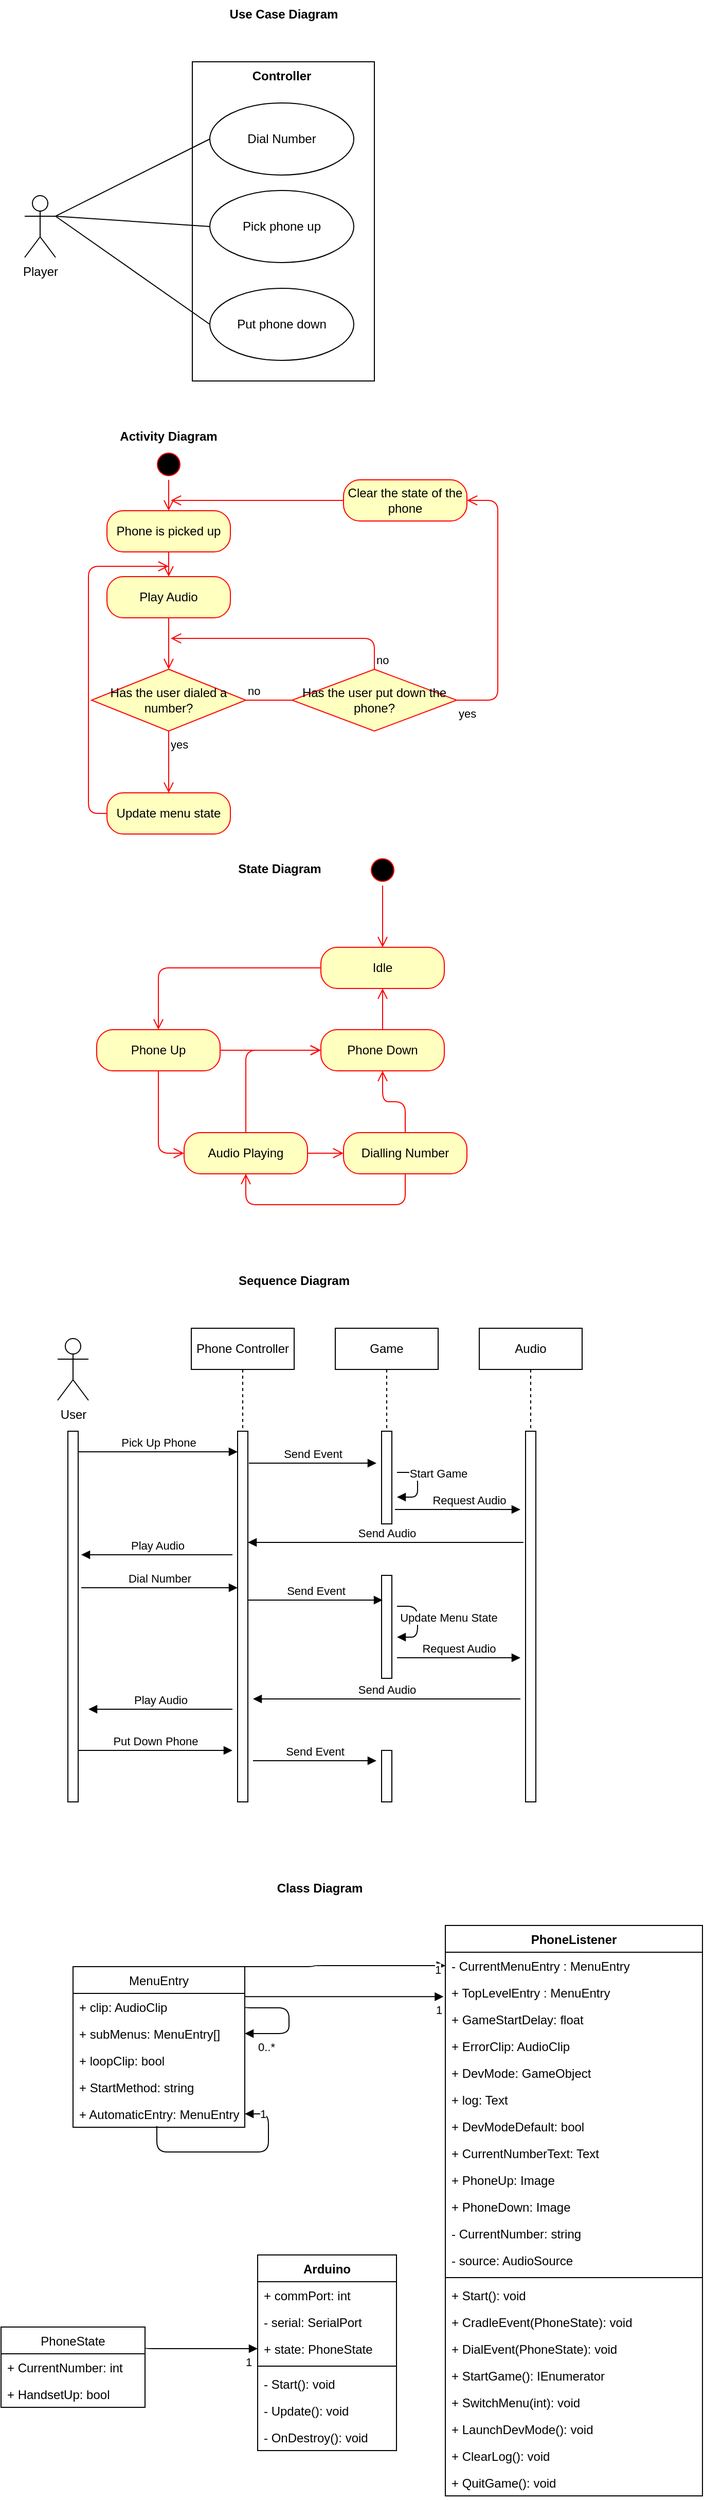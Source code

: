 <mxfile version="12.8.6" type="device"><diagram id="ZvUtFLuL2c7zJkw4LKu5" name="Page-1"><mxGraphModel dx="1185" dy="662" grid="0" gridSize="10" guides="1" tooltips="1" connect="1" arrows="1" fold="1" page="1" pageScale="1" pageWidth="827" pageHeight="3000" math="0" shadow="0"><root><mxCell id="0"/><mxCell id="1" parent="0"/><mxCell id="Tpix4F2u5NIG6ZfoI2Oo-8" value="" style="html=1;" parent="1" vertex="1"><mxGeometry x="251" y="70" width="177" height="310" as="geometry"/></mxCell><mxCell id="Tpix4F2u5NIG6ZfoI2Oo-9" value="Controller" style="text;align=center;fontStyle=1;verticalAlign=middle;spacingLeft=3;spacingRight=3;strokeColor=none;rotatable=0;points=[[0,0.5],[1,0.5]];portConstraint=eastwest;" parent="1" vertex="1"><mxGeometry x="298" y="70" width="80" height="26" as="geometry"/></mxCell><mxCell id="Tpix4F2u5NIG6ZfoI2Oo-10" value="Player" style="shape=umlActor;verticalLabelPosition=bottom;labelBackgroundColor=#ffffff;verticalAlign=top;html=1;" parent="1" vertex="1"><mxGeometry x="88" y="200" width="30" height="60" as="geometry"/></mxCell><mxCell id="Tpix4F2u5NIG6ZfoI2Oo-12" value="Dial Number" style="ellipse;whiteSpace=wrap;html=1;" parent="1" vertex="1"><mxGeometry x="268" y="110" width="140" height="70" as="geometry"/></mxCell><mxCell id="Tpix4F2u5NIG6ZfoI2Oo-13" value="Pick phone up" style="ellipse;whiteSpace=wrap;html=1;" parent="1" vertex="1"><mxGeometry x="268" y="195" width="140" height="70" as="geometry"/></mxCell><mxCell id="Tpix4F2u5NIG6ZfoI2Oo-14" value="Put phone down" style="ellipse;whiteSpace=wrap;html=1;" parent="1" vertex="1"><mxGeometry x="268" y="290" width="140" height="70" as="geometry"/></mxCell><mxCell id="Tpix4F2u5NIG6ZfoI2Oo-15" value="" style="endArrow=none;html=1;entryX=0;entryY=0.5;entryDx=0;entryDy=0;exitX=1;exitY=0.333;exitDx=0;exitDy=0;exitPerimeter=0;" parent="1" source="Tpix4F2u5NIG6ZfoI2Oo-10" target="Tpix4F2u5NIG6ZfoI2Oo-12" edge="1"><mxGeometry width="50" height="50" relative="1" as="geometry"><mxPoint x="158" y="190" as="sourcePoint"/><mxPoint x="208" y="140" as="targetPoint"/></mxGeometry></mxCell><mxCell id="Tpix4F2u5NIG6ZfoI2Oo-16" value="" style="endArrow=none;html=1;exitX=1;exitY=0.333;exitDx=0;exitDy=0;exitPerimeter=0;entryX=0;entryY=0.5;entryDx=0;entryDy=0;" parent="1" source="Tpix4F2u5NIG6ZfoI2Oo-10" target="Tpix4F2u5NIG6ZfoI2Oo-13" edge="1"><mxGeometry width="50" height="50" relative="1" as="geometry"><mxPoint x="168" y="300" as="sourcePoint"/><mxPoint x="218" y="250" as="targetPoint"/></mxGeometry></mxCell><mxCell id="Tpix4F2u5NIG6ZfoI2Oo-17" value="" style="endArrow=none;html=1;exitX=1;exitY=0.333;exitDx=0;exitDy=0;exitPerimeter=0;entryX=0;entryY=0.5;entryDx=0;entryDy=0;" parent="1" source="Tpix4F2u5NIG6ZfoI2Oo-10" target="Tpix4F2u5NIG6ZfoI2Oo-14" edge="1"><mxGeometry width="50" height="50" relative="1" as="geometry"><mxPoint x="158" y="330" as="sourcePoint"/><mxPoint x="208" y="280" as="targetPoint"/></mxGeometry></mxCell><mxCell id="Tpix4F2u5NIG6ZfoI2Oo-18" value="Use Case Diagram" style="text;align=center;fontStyle=1;verticalAlign=middle;spacingLeft=3;spacingRight=3;strokeColor=none;rotatable=0;points=[[0,0.5],[1,0.5]];portConstraint=eastwest;" parent="1" vertex="1"><mxGeometry x="300" y="10" width="80" height="26" as="geometry"/></mxCell><mxCell id="Tpix4F2u5NIG6ZfoI2Oo-19" value="Activity Diagram" style="text;align=center;fontStyle=1;verticalAlign=middle;spacingLeft=3;spacingRight=3;strokeColor=none;rotatable=0;points=[[0,0.5],[1,0.5]];portConstraint=eastwest;" parent="1" vertex="1"><mxGeometry x="188" y="420" width="80" height="26" as="geometry"/></mxCell><mxCell id="Tpix4F2u5NIG6ZfoI2Oo-21" value="" style="ellipse;html=1;shape=startState;fillColor=#000000;strokeColor=#ff0000;" parent="1" vertex="1"><mxGeometry x="213" y="446" width="30" height="30" as="geometry"/></mxCell><mxCell id="Tpix4F2u5NIG6ZfoI2Oo-22" value="" style="edgeStyle=orthogonalEdgeStyle;html=1;verticalAlign=bottom;endArrow=open;endSize=8;strokeColor=#ff0000;entryX=0.5;entryY=0;entryDx=0;entryDy=0;" parent="1" source="Tpix4F2u5NIG6ZfoI2Oo-21" target="Tpix4F2u5NIG6ZfoI2Oo-23" edge="1"><mxGeometry relative="1" as="geometry"><mxPoint x="230" y="506" as="targetPoint"/></mxGeometry></mxCell><mxCell id="Tpix4F2u5NIG6ZfoI2Oo-23" value="Phone is picked up" style="rounded=1;whiteSpace=wrap;html=1;arcSize=40;fontColor=#000000;fillColor=#ffffc0;strokeColor=#ff0000;" parent="1" vertex="1"><mxGeometry x="168" y="506" width="120" height="40" as="geometry"/></mxCell><mxCell id="Tpix4F2u5NIG6ZfoI2Oo-24" value="" style="edgeStyle=orthogonalEdgeStyle;html=1;verticalAlign=bottom;endArrow=open;endSize=8;strokeColor=#ff0000;" parent="1" source="Tpix4F2u5NIG6ZfoI2Oo-23" target="X9ZvgCIz4T1inubPbxj1-8" edge="1"><mxGeometry relative="1" as="geometry"><mxPoint x="228" y="566" as="targetPoint"/></mxGeometry></mxCell><mxCell id="HMX2-cNSCo0Pq9ArCKT5-1" value="State Diagram" style="text;align=center;fontStyle=1;verticalAlign=middle;spacingLeft=3;spacingRight=3;strokeColor=none;rotatable=0;points=[[0,0.5],[1,0.5]];portConstraint=eastwest;" parent="1" vertex="1"><mxGeometry x="296" y="840" width="80" height="26" as="geometry"/></mxCell><mxCell id="HMX2-cNSCo0Pq9ArCKT5-2" value="" style="ellipse;html=1;shape=startState;fillColor=#000000;strokeColor=#ff0000;" parent="1" vertex="1"><mxGeometry x="421" y="840" width="30" height="30" as="geometry"/></mxCell><mxCell id="HMX2-cNSCo0Pq9ArCKT5-3" value="" style="edgeStyle=orthogonalEdgeStyle;html=1;verticalAlign=bottom;endArrow=open;endSize=8;strokeColor=#ff0000;" parent="1" source="HMX2-cNSCo0Pq9ArCKT5-2" edge="1"><mxGeometry relative="1" as="geometry"><mxPoint x="436" y="930" as="targetPoint"/></mxGeometry></mxCell><mxCell id="HMX2-cNSCo0Pq9ArCKT5-4" value="Idle" style="rounded=1;whiteSpace=wrap;html=1;arcSize=40;fontColor=#000000;fillColor=#ffffc0;strokeColor=#ff0000;" parent="1" vertex="1"><mxGeometry x="376" y="930" width="120" height="40" as="geometry"/></mxCell><mxCell id="HMX2-cNSCo0Pq9ArCKT5-5" value="" style="edgeStyle=orthogonalEdgeStyle;html=1;verticalAlign=bottom;endArrow=open;endSize=8;strokeColor=#ff0000;entryX=0.5;entryY=0;entryDx=0;entryDy=0;" parent="1" source="HMX2-cNSCo0Pq9ArCKT5-4" target="HMX2-cNSCo0Pq9ArCKT5-6" edge="1"><mxGeometry relative="1" as="geometry"><mxPoint x="436" y="1030" as="targetPoint"/></mxGeometry></mxCell><mxCell id="HMX2-cNSCo0Pq9ArCKT5-6" value="Phone Up" style="rounded=1;whiteSpace=wrap;html=1;arcSize=40;fontColor=#000000;fillColor=#ffffc0;strokeColor=#ff0000;" parent="1" vertex="1"><mxGeometry x="158" y="1010" width="120" height="40" as="geometry"/></mxCell><mxCell id="HMX2-cNSCo0Pq9ArCKT5-8" value="Phone Down" style="rounded=1;whiteSpace=wrap;html=1;arcSize=40;fontColor=#000000;fillColor=#ffffc0;strokeColor=#ff0000;" parent="1" vertex="1"><mxGeometry x="376" y="1010" width="120" height="40" as="geometry"/></mxCell><mxCell id="HMX2-cNSCo0Pq9ArCKT5-10" value="Audio Playing" style="rounded=1;whiteSpace=wrap;html=1;arcSize=40;fontColor=#000000;fillColor=#ffffc0;strokeColor=#ff0000;" parent="1" vertex="1"><mxGeometry x="243" y="1110" width="120" height="40" as="geometry"/></mxCell><mxCell id="HMX2-cNSCo0Pq9ArCKT5-11" value="" style="edgeStyle=orthogonalEdgeStyle;html=1;verticalAlign=bottom;endArrow=open;endSize=8;strokeColor=#ff0000;entryX=0;entryY=0.5;entryDx=0;entryDy=0;" parent="1" source="HMX2-cNSCo0Pq9ArCKT5-10" target="HMX2-cNSCo0Pq9ArCKT5-15" edge="1"><mxGeometry relative="1" as="geometry"><mxPoint x="623" y="1140" as="targetPoint"/><Array as="points"><mxPoint x="363" y="1130"/><mxPoint x="363" y="1130"/></Array></mxGeometry></mxCell><mxCell id="HMX2-cNSCo0Pq9ArCKT5-14" value="" style="edgeStyle=orthogonalEdgeStyle;html=1;verticalAlign=bottom;endArrow=open;endSize=8;strokeColor=#ff0000;exitX=0.5;exitY=1;exitDx=0;exitDy=0;entryX=0;entryY=0.5;entryDx=0;entryDy=0;" parent="1" source="HMX2-cNSCo0Pq9ArCKT5-6" target="HMX2-cNSCo0Pq9ArCKT5-10" edge="1"><mxGeometry relative="1" as="geometry"><mxPoint x="153" y="1080" as="targetPoint"/><Array as="points"><mxPoint x="218" y="1130"/></Array></mxGeometry></mxCell><mxCell id="HMX2-cNSCo0Pq9ArCKT5-15" value="Dialling Number" style="rounded=1;whiteSpace=wrap;html=1;arcSize=40;fontColor=#000000;fillColor=#ffffc0;strokeColor=#ff0000;" parent="1" vertex="1"><mxGeometry x="398" y="1110" width="120" height="40" as="geometry"/></mxCell><mxCell id="HMX2-cNSCo0Pq9ArCKT5-21" value="" style="edgeStyle=orthogonalEdgeStyle;html=1;verticalAlign=bottom;endArrow=open;endSize=8;strokeColor=#ff0000;exitX=1;exitY=0.5;exitDx=0;exitDy=0;entryX=0;entryY=0.5;entryDx=0;entryDy=0;" parent="1" source="HMX2-cNSCo0Pq9ArCKT5-6" target="HMX2-cNSCo0Pq9ArCKT5-8" edge="1"><mxGeometry relative="1" as="geometry"><mxPoint x="373" y="1030" as="targetPoint"/><Array as="points"/></mxGeometry></mxCell><mxCell id="hFH96E41PSbOUbwcfMJK-1" value="Sequence Diagram" style="text;align=center;fontStyle=1;verticalAlign=middle;spacingLeft=3;spacingRight=3;strokeColor=none;rotatable=0;points=[[0,0.5],[1,0.5]];portConstraint=eastwest;" parent="1" vertex="1"><mxGeometry x="310" y="1240" width="80" height="26" as="geometry"/></mxCell><mxCell id="hFH96E41PSbOUbwcfMJK-2" value="User" style="shape=umlActor;verticalLabelPosition=bottom;labelBackgroundColor=#ffffff;verticalAlign=top;html=1;" parent="1" vertex="1"><mxGeometry x="120" y="1310" width="30" height="60" as="geometry"/></mxCell><mxCell id="hFH96E41PSbOUbwcfMJK-3" value="" style="html=1;points=[];perimeter=orthogonalPerimeter;" parent="1" vertex="1"><mxGeometry x="130" y="1400" width="10" height="360" as="geometry"/></mxCell><mxCell id="hFH96E41PSbOUbwcfMJK-4" value="Phone Controller" style="shape=umlLifeline;perimeter=lifelinePerimeter;whiteSpace=wrap;html=1;container=1;collapsible=0;recursiveResize=0;outlineConnect=0;" parent="1" vertex="1"><mxGeometry x="250" y="1300" width="100" height="100" as="geometry"/></mxCell><mxCell id="hFH96E41PSbOUbwcfMJK-5" value="Game" style="shape=umlLifeline;perimeter=lifelinePerimeter;whiteSpace=wrap;html=1;container=1;collapsible=0;recursiveResize=0;outlineConnect=0;" parent="1" vertex="1"><mxGeometry x="390" y="1300" width="100" height="100" as="geometry"/></mxCell><mxCell id="hFH96E41PSbOUbwcfMJK-6" value="Audio" style="shape=umlLifeline;perimeter=lifelinePerimeter;whiteSpace=wrap;html=1;container=1;collapsible=0;recursiveResize=0;outlineConnect=0;" parent="1" vertex="1"><mxGeometry x="530" y="1300" width="100" height="100" as="geometry"/></mxCell><mxCell id="hFH96E41PSbOUbwcfMJK-7" value="" style="html=1;points=[];perimeter=orthogonalPerimeter;" parent="1" vertex="1"><mxGeometry x="295" y="1400" width="10" height="360" as="geometry"/></mxCell><mxCell id="hFH96E41PSbOUbwcfMJK-8" value="Pick Up Phone" style="html=1;verticalAlign=bottom;endArrow=block;" parent="1" source="hFH96E41PSbOUbwcfMJK-3" target="hFH96E41PSbOUbwcfMJK-7" edge="1"><mxGeometry width="80" relative="1" as="geometry"><mxPoint x="140" y="1420" as="sourcePoint"/><mxPoint x="290" y="1420" as="targetPoint"/><Array as="points"><mxPoint x="220" y="1420"/></Array></mxGeometry></mxCell><mxCell id="hFH96E41PSbOUbwcfMJK-9" value="Dial Number" style="html=1;verticalAlign=bottom;endArrow=block;" parent="1" target="hFH96E41PSbOUbwcfMJK-7" edge="1"><mxGeometry width="80" relative="1" as="geometry"><mxPoint x="143" y="1552" as="sourcePoint"/><mxPoint x="295" y="1590" as="targetPoint"/><Array as="points"><mxPoint x="220" y="1552"/></Array></mxGeometry></mxCell><mxCell id="hFH96E41PSbOUbwcfMJK-10" value="" style="html=1;points=[];perimeter=orthogonalPerimeter;" parent="1" vertex="1"><mxGeometry x="435" y="1400" width="10" height="90" as="geometry"/></mxCell><mxCell id="hFH96E41PSbOUbwcfMJK-11" value="" style="html=1;points=[];perimeter=orthogonalPerimeter;" parent="1" vertex="1"><mxGeometry x="575" y="1400" width="10" height="360" as="geometry"/></mxCell><mxCell id="hFH96E41PSbOUbwcfMJK-12" value="Send Event" style="html=1;verticalAlign=bottom;endArrow=block;" parent="1" edge="1"><mxGeometry width="80" relative="1" as="geometry"><mxPoint x="306" y="1431" as="sourcePoint"/><mxPoint x="430" y="1431" as="targetPoint"/><Array as="points"/></mxGeometry></mxCell><mxCell id="hFH96E41PSbOUbwcfMJK-15" value="Send Audio" style="html=1;verticalAlign=bottom;endArrow=block;" parent="1" edge="1"><mxGeometry x="-0.007" width="80" relative="1" as="geometry"><mxPoint x="573" y="1508" as="sourcePoint"/><mxPoint x="305" y="1508" as="targetPoint"/><Array as="points"><mxPoint x="510" y="1508"/></Array><mxPoint as="offset"/></mxGeometry></mxCell><mxCell id="hFH96E41PSbOUbwcfMJK-18" value="" style="html=1;points=[];perimeter=orthogonalPerimeter;" parent="1" vertex="1"><mxGeometry x="435" y="1540" width="10" height="100" as="geometry"/></mxCell><mxCell id="hFH96E41PSbOUbwcfMJK-20" value="Play Audio" style="html=1;verticalAlign=bottom;endArrow=block;" parent="1" edge="1"><mxGeometry width="80" relative="1" as="geometry"><mxPoint x="290" y="1520" as="sourcePoint"/><mxPoint x="143" y="1520" as="targetPoint"/></mxGeometry></mxCell><mxCell id="hFH96E41PSbOUbwcfMJK-21" value="Send Event" style="html=1;verticalAlign=bottom;endArrow=block;" parent="1" edge="1"><mxGeometry width="80" relative="1" as="geometry"><mxPoint x="305" y="1564" as="sourcePoint"/><mxPoint x="436" y="1564" as="targetPoint"/><Array as="points"/></mxGeometry></mxCell><mxCell id="hFH96E41PSbOUbwcfMJK-22" value="Start Game" style="html=1;verticalAlign=bottom;endArrow=block;" parent="1" edge="1"><mxGeometry x="-0.375" y="-22" width="80" relative="1" as="geometry"><mxPoint x="450" y="1440" as="sourcePoint"/><mxPoint x="450" y="1464" as="targetPoint"/><Array as="points"><mxPoint x="470" y="1440"/><mxPoint x="470" y="1464"/></Array><mxPoint x="42" y="10" as="offset"/></mxGeometry></mxCell><mxCell id="hFH96E41PSbOUbwcfMJK-23" value="Request Audio" style="html=1;verticalAlign=bottom;endArrow=block;" parent="1" edge="1"><mxGeometry x="0.18" width="80" relative="1" as="geometry"><mxPoint x="448" y="1476" as="sourcePoint"/><mxPoint x="570" y="1476" as="targetPoint"/><mxPoint as="offset"/></mxGeometry></mxCell><mxCell id="hFH96E41PSbOUbwcfMJK-24" value="Update Menu State" style="html=1;verticalAlign=bottom;endArrow=block;" parent="1" edge="1"><mxGeometry x="0.429" y="-32" width="80" relative="1" as="geometry"><mxPoint x="450" y="1570" as="sourcePoint"/><mxPoint x="450" y="1600" as="targetPoint"/><Array as="points"><mxPoint x="470" y="1570"/><mxPoint x="470" y="1600"/></Array><mxPoint x="30" y="22" as="offset"/></mxGeometry></mxCell><mxCell id="hFH96E41PSbOUbwcfMJK-25" value="Request Audio" style="html=1;verticalAlign=bottom;endArrow=block;" parent="1" edge="1"><mxGeometry width="80" relative="1" as="geometry"><mxPoint x="450" y="1620" as="sourcePoint"/><mxPoint x="570" y="1620" as="targetPoint"/></mxGeometry></mxCell><mxCell id="hFH96E41PSbOUbwcfMJK-26" value="Send Audio" style="html=1;verticalAlign=bottom;endArrow=block;" parent="1" edge="1"><mxGeometry width="80" relative="1" as="geometry"><mxPoint x="570" y="1660" as="sourcePoint"/><mxPoint x="310" y="1660" as="targetPoint"/></mxGeometry></mxCell><mxCell id="hFH96E41PSbOUbwcfMJK-27" value="Play Audio" style="html=1;verticalAlign=bottom;endArrow=block;" parent="1" edge="1"><mxGeometry width="80" relative="1" as="geometry"><mxPoint x="290" y="1670" as="sourcePoint"/><mxPoint x="150" y="1670" as="targetPoint"/></mxGeometry></mxCell><mxCell id="hFH96E41PSbOUbwcfMJK-28" value="Put Down Phone" style="html=1;verticalAlign=bottom;endArrow=block;" parent="1" edge="1"><mxGeometry width="80" relative="1" as="geometry"><mxPoint x="140" y="1710" as="sourcePoint"/><mxPoint x="290" y="1710" as="targetPoint"/></mxGeometry></mxCell><mxCell id="hFH96E41PSbOUbwcfMJK-29" value="Send Event" style="html=1;verticalAlign=bottom;endArrow=block;" parent="1" edge="1"><mxGeometry width="80" relative="1" as="geometry"><mxPoint x="310" y="1720" as="sourcePoint"/><mxPoint x="430" y="1720" as="targetPoint"/></mxGeometry></mxCell><mxCell id="hFH96E41PSbOUbwcfMJK-30" value="" style="html=1;points=[];perimeter=orthogonalPerimeter;" parent="1" vertex="1"><mxGeometry x="435" y="1710" width="10" height="50" as="geometry"/></mxCell><mxCell id="hFH96E41PSbOUbwcfMJK-72" value="Class Diagram" style="text;align=center;fontStyle=1;verticalAlign=middle;spacingLeft=3;spacingRight=3;strokeColor=none;rotatable=0;points=[[0,0.5],[1,0.5]];portConstraint=eastwest;" parent="1" vertex="1"><mxGeometry x="321" y="1830" width="108" height="26" as="geometry"/></mxCell><mxCell id="X9ZvgCIz4T1inubPbxj1-2" value="" style="edgeStyle=orthogonalEdgeStyle;html=1;verticalAlign=bottom;endArrow=open;endSize=8;strokeColor=#ff0000;exitX=0.5;exitY=0;exitDx=0;exitDy=0;entryX=0;entryY=0.5;entryDx=0;entryDy=0;" edge="1" parent="1" source="HMX2-cNSCo0Pq9ArCKT5-10" target="HMX2-cNSCo0Pq9ArCKT5-8"><mxGeometry relative="1" as="geometry"><mxPoint x="353" y="1030" as="targetPoint"/><mxPoint x="386" y="960" as="sourcePoint"/></mxGeometry></mxCell><mxCell id="X9ZvgCIz4T1inubPbxj1-4" value="" style="edgeStyle=orthogonalEdgeStyle;html=1;verticalAlign=bottom;endArrow=open;endSize=8;strokeColor=#ff0000;exitX=0.5;exitY=0;exitDx=0;exitDy=0;entryX=0.5;entryY=1;entryDx=0;entryDy=0;" edge="1" parent="1" source="HMX2-cNSCo0Pq9ArCKT5-15" target="HMX2-cNSCo0Pq9ArCKT5-8"><mxGeometry relative="1" as="geometry"><mxPoint x="386" y="1040" as="targetPoint"/><mxPoint x="313" y="1120" as="sourcePoint"/></mxGeometry></mxCell><mxCell id="X9ZvgCIz4T1inubPbxj1-6" value="" style="edgeStyle=orthogonalEdgeStyle;html=1;verticalAlign=bottom;endArrow=open;endSize=8;strokeColor=#ff0000;entryX=0.5;entryY=1;entryDx=0;entryDy=0;exitX=0.5;exitY=0;exitDx=0;exitDy=0;" edge="1" parent="1" source="HMX2-cNSCo0Pq9ArCKT5-8" target="HMX2-cNSCo0Pq9ArCKT5-4"><mxGeometry relative="1" as="geometry"><mxPoint x="446" y="1060" as="targetPoint"/><mxPoint x="436" y="1020" as="sourcePoint"/></mxGeometry></mxCell><mxCell id="X9ZvgCIz4T1inubPbxj1-7" value="" style="edgeStyle=orthogonalEdgeStyle;html=1;verticalAlign=bottom;endArrow=open;endSize=8;strokeColor=#ff0000;exitX=0.5;exitY=1;exitDx=0;exitDy=0;entryX=0.5;entryY=1;entryDx=0;entryDy=0;" edge="1" parent="1" source="HMX2-cNSCo0Pq9ArCKT5-15" target="HMX2-cNSCo0Pq9ArCKT5-10"><mxGeometry relative="1" as="geometry"><mxPoint x="303" y="1160" as="targetPoint"/><mxPoint x="386" y="960" as="sourcePoint"/><Array as="points"><mxPoint x="458" y="1180"/><mxPoint x="303" y="1180"/></Array></mxGeometry></mxCell><mxCell id="X9ZvgCIz4T1inubPbxj1-8" value="Play Audio" style="rounded=1;whiteSpace=wrap;html=1;arcSize=40;fontColor=#000000;fillColor=#ffffc0;strokeColor=#ff0000;" vertex="1" parent="1"><mxGeometry x="168" y="570" width="120" height="40" as="geometry"/></mxCell><mxCell id="X9ZvgCIz4T1inubPbxj1-9" value="" style="edgeStyle=orthogonalEdgeStyle;html=1;verticalAlign=bottom;endArrow=open;endSize=8;strokeColor=#ff0000;entryX=0.5;entryY=0;entryDx=0;entryDy=0;" edge="1" source="X9ZvgCIz4T1inubPbxj1-8" parent="1" target="X9ZvgCIz4T1inubPbxj1-12"><mxGeometry relative="1" as="geometry"><mxPoint x="228" y="676.12" as="targetPoint"/></mxGeometry></mxCell><mxCell id="X9ZvgCIz4T1inubPbxj1-12" value="Has the user dialed a number?" style="rhombus;whiteSpace=wrap;html=1;fillColor=#ffffc0;strokeColor=#ff0000;" vertex="1" parent="1"><mxGeometry x="153" y="660" width="150" height="60" as="geometry"/></mxCell><mxCell id="X9ZvgCIz4T1inubPbxj1-13" value="no" style="edgeStyle=orthogonalEdgeStyle;html=1;align=left;verticalAlign=bottom;endArrow=open;endSize=8;strokeColor=#ff0000;" edge="1" source="X9ZvgCIz4T1inubPbxj1-12" parent="1"><mxGeometry x="-1" relative="1" as="geometry"><mxPoint x="420" y="690" as="targetPoint"/><Array as="points"><mxPoint x="380" y="690"/></Array></mxGeometry></mxCell><mxCell id="X9ZvgCIz4T1inubPbxj1-14" value="yes" style="edgeStyle=orthogonalEdgeStyle;html=1;align=left;verticalAlign=top;endArrow=open;endSize=8;strokeColor=#ff0000;entryX=0.5;entryY=0;entryDx=0;entryDy=0;" edge="1" source="X9ZvgCIz4T1inubPbxj1-12" parent="1" target="X9ZvgCIz4T1inubPbxj1-18"><mxGeometry x="-1" relative="1" as="geometry"><mxPoint x="225" y="780" as="targetPoint"/><Array as="points"><mxPoint x="228" y="770"/><mxPoint x="228" y="770"/></Array></mxGeometry></mxCell><mxCell id="X9ZvgCIz4T1inubPbxj1-15" value="Has the user put down the phone?" style="rhombus;whiteSpace=wrap;html=1;fillColor=#ffffc0;strokeColor=#ff0000;" vertex="1" parent="1"><mxGeometry x="348" y="660" width="160" height="60" as="geometry"/></mxCell><mxCell id="X9ZvgCIz4T1inubPbxj1-16" value="no" style="edgeStyle=orthogonalEdgeStyle;html=1;align=left;verticalAlign=bottom;endArrow=open;endSize=8;strokeColor=#ff0000;exitX=0.5;exitY=0;exitDx=0;exitDy=0;" edge="1" source="X9ZvgCIz4T1inubPbxj1-15" parent="1"><mxGeometry x="-1" relative="1" as="geometry"><mxPoint x="230" y="630" as="targetPoint"/><mxPoint x="550" y="640" as="sourcePoint"/><Array as="points"><mxPoint x="428" y="630"/></Array></mxGeometry></mxCell><mxCell id="X9ZvgCIz4T1inubPbxj1-17" value="yes" style="edgeStyle=orthogonalEdgeStyle;html=1;align=left;verticalAlign=top;endArrow=open;endSize=8;strokeColor=#ff0000;entryX=1;entryY=0.5;entryDx=0;entryDy=0;exitX=1;exitY=0.5;exitDx=0;exitDy=0;" edge="1" source="X9ZvgCIz4T1inubPbxj1-15" parent="1" target="X9ZvgCIz4T1inubPbxj1-20"><mxGeometry x="-1" relative="1" as="geometry"><mxPoint x="318" y="530" as="targetPoint"/><Array as="points"><mxPoint x="548" y="690"/><mxPoint x="548" y="496"/></Array></mxGeometry></mxCell><mxCell id="X9ZvgCIz4T1inubPbxj1-18" value="Update menu state" style="rounded=1;whiteSpace=wrap;html=1;arcSize=40;fontColor=#000000;fillColor=#ffffc0;strokeColor=#ff0000;" vertex="1" parent="1"><mxGeometry x="168" y="780" width="120" height="40" as="geometry"/></mxCell><mxCell id="X9ZvgCIz4T1inubPbxj1-19" value="" style="edgeStyle=orthogonalEdgeStyle;html=1;verticalAlign=bottom;endArrow=open;endSize=8;strokeColor=#ff0000;" edge="1" source="X9ZvgCIz4T1inubPbxj1-18" parent="1"><mxGeometry relative="1" as="geometry"><mxPoint x="228" y="560" as="targetPoint"/><Array as="points"><mxPoint x="150" y="800"/><mxPoint x="150" y="560"/></Array></mxGeometry></mxCell><mxCell id="X9ZvgCIz4T1inubPbxj1-20" value="Clear the state of the phone" style="rounded=1;whiteSpace=wrap;html=1;arcSize=40;fontColor=#000000;fillColor=#ffffc0;strokeColor=#ff0000;" vertex="1" parent="1"><mxGeometry x="398" y="476" width="120" height="40" as="geometry"/></mxCell><mxCell id="X9ZvgCIz4T1inubPbxj1-21" value="" style="edgeStyle=orthogonalEdgeStyle;html=1;verticalAlign=bottom;endArrow=open;endSize=8;strokeColor=#ff0000;" edge="1" source="X9ZvgCIz4T1inubPbxj1-20" parent="1"><mxGeometry relative="1" as="geometry"><mxPoint x="230" y="496" as="targetPoint"/></mxGeometry></mxCell><mxCell id="X9ZvgCIz4T1inubPbxj1-66" value="1" style="endArrow=block;endFill=1;html=1;edgeStyle=orthogonalEdgeStyle;align=left;verticalAlign=top;exitX=1;exitY=0.25;exitDx=0;exitDy=0;" edge="1" parent="1" source="X9ZvgCIz4T1inubPbxj1-28" target="X9ZvgCIz4T1inubPbxj1-33"><mxGeometry x="0.756" relative="1" as="geometry"><mxPoint x="200" y="2230" as="sourcePoint"/><mxPoint x="-131" y="1990" as="targetPoint"/><Array as="points"><mxPoint x="205" y="2291"/></Array><mxPoint as="offset"/></mxGeometry></mxCell><mxCell id="X9ZvgCIz4T1inubPbxj1-74" value="1" style="endArrow=block;endFill=1;html=1;edgeStyle=orthogonalEdgeStyle;align=left;verticalAlign=top;entryX=0;entryY=0.5;entryDx=0;entryDy=0;exitX=1;exitY=0;exitDx=0;exitDy=0;" edge="1" parent="1" source="X9ZvgCIz4T1inubPbxj1-41" target="hFH96E41PSbOUbwcfMJK-58"><mxGeometry x="0.878" y="9" relative="1" as="geometry"><mxPoint x="167" y="2210" as="sourcePoint"/><mxPoint x="397" y="2200" as="targetPoint"/><Array as="points"><mxPoint x="369" y="1919"/></Array><mxPoint as="offset"/></mxGeometry></mxCell><mxCell id="X9ZvgCIz4T1inubPbxj1-76" value="1" style="endArrow=block;endFill=1;html=1;edgeStyle=orthogonalEdgeStyle;align=left;verticalAlign=top;entryX=-0.007;entryY=0.659;entryDx=0;entryDy=0;entryPerimeter=0;" edge="1" parent="1" source="X9ZvgCIz4T1inubPbxj1-41" target="hFH96E41PSbOUbwcfMJK-71"><mxGeometry x="0.912" relative="1" as="geometry"><mxPoint x="147" y="2230" as="sourcePoint"/><mxPoint x="507" y="1929" as="targetPoint"/><Array as="points"><mxPoint x="337" y="1949"/></Array><mxPoint as="offset"/></mxGeometry></mxCell><mxCell id="hFH96E41PSbOUbwcfMJK-57" value="PhoneListener" style="swimlane;fontStyle=1;align=center;verticalAlign=top;childLayout=stackLayout;horizontal=1;startSize=26;horizontalStack=0;resizeParent=1;resizeParentMax=0;resizeLast=0;collapsible=1;marginBottom=0;" parent="1" vertex="1"><mxGeometry x="497" y="1880" width="250" height="554" as="geometry"/></mxCell><mxCell id="hFH96E41PSbOUbwcfMJK-58" value="- CurrentMenuEntry : MenuEntry" style="text;strokeColor=none;fillColor=none;align=left;verticalAlign=top;spacingLeft=4;spacingRight=4;overflow=hidden;rotatable=0;points=[[0,0.5],[1,0.5]];portConstraint=eastwest;" parent="hFH96E41PSbOUbwcfMJK-57" vertex="1"><mxGeometry y="26" width="250" height="26" as="geometry"/></mxCell><mxCell id="hFH96E41PSbOUbwcfMJK-71" value="+ TopLevelEntry : MenuEntry" style="text;strokeColor=none;fillColor=none;align=left;verticalAlign=top;spacingLeft=4;spacingRight=4;overflow=hidden;rotatable=0;points=[[0,0.5],[1,0.5]];portConstraint=eastwest;" parent="hFH96E41PSbOUbwcfMJK-57" vertex="1"><mxGeometry y="52" width="250" height="26" as="geometry"/></mxCell><mxCell id="X9ZvgCIz4T1inubPbxj1-47" value="+ GameStartDelay: float" style="text;strokeColor=none;fillColor=none;align=left;verticalAlign=top;spacingLeft=4;spacingRight=4;overflow=hidden;rotatable=0;points=[[0,0.5],[1,0.5]];portConstraint=eastwest;" vertex="1" parent="hFH96E41PSbOUbwcfMJK-57"><mxGeometry y="78" width="250" height="26" as="geometry"/></mxCell><mxCell id="X9ZvgCIz4T1inubPbxj1-48" value="+ ErrorClip: AudioClip" style="text;strokeColor=none;fillColor=none;align=left;verticalAlign=top;spacingLeft=4;spacingRight=4;overflow=hidden;rotatable=0;points=[[0,0.5],[1,0.5]];portConstraint=eastwest;" vertex="1" parent="hFH96E41PSbOUbwcfMJK-57"><mxGeometry y="104" width="250" height="26" as="geometry"/></mxCell><mxCell id="X9ZvgCIz4T1inubPbxj1-49" value="+ DevMode: GameObject" style="text;strokeColor=none;fillColor=none;align=left;verticalAlign=top;spacingLeft=4;spacingRight=4;overflow=hidden;rotatable=0;points=[[0,0.5],[1,0.5]];portConstraint=eastwest;" vertex="1" parent="hFH96E41PSbOUbwcfMJK-57"><mxGeometry y="130" width="250" height="26" as="geometry"/></mxCell><mxCell id="X9ZvgCIz4T1inubPbxj1-50" value="+ log: Text" style="text;strokeColor=none;fillColor=none;align=left;verticalAlign=top;spacingLeft=4;spacingRight=4;overflow=hidden;rotatable=0;points=[[0,0.5],[1,0.5]];portConstraint=eastwest;" vertex="1" parent="hFH96E41PSbOUbwcfMJK-57"><mxGeometry y="156" width="250" height="26" as="geometry"/></mxCell><mxCell id="X9ZvgCIz4T1inubPbxj1-51" value="+ DevModeDefault: bool" style="text;strokeColor=none;fillColor=none;align=left;verticalAlign=top;spacingLeft=4;spacingRight=4;overflow=hidden;rotatable=0;points=[[0,0.5],[1,0.5]];portConstraint=eastwest;" vertex="1" parent="hFH96E41PSbOUbwcfMJK-57"><mxGeometry y="182" width="250" height="26" as="geometry"/></mxCell><mxCell id="X9ZvgCIz4T1inubPbxj1-52" value="+ CurrentNumberText: Text" style="text;strokeColor=none;fillColor=none;align=left;verticalAlign=top;spacingLeft=4;spacingRight=4;overflow=hidden;rotatable=0;points=[[0,0.5],[1,0.5]];portConstraint=eastwest;" vertex="1" parent="hFH96E41PSbOUbwcfMJK-57"><mxGeometry y="208" width="250" height="26" as="geometry"/></mxCell><mxCell id="X9ZvgCIz4T1inubPbxj1-53" value="+ PhoneUp: Image" style="text;strokeColor=none;fillColor=none;align=left;verticalAlign=top;spacingLeft=4;spacingRight=4;overflow=hidden;rotatable=0;points=[[0,0.5],[1,0.5]];portConstraint=eastwest;" vertex="1" parent="hFH96E41PSbOUbwcfMJK-57"><mxGeometry y="234" width="250" height="26" as="geometry"/></mxCell><mxCell id="X9ZvgCIz4T1inubPbxj1-54" value="+ PhoneDown: Image" style="text;strokeColor=none;fillColor=none;align=left;verticalAlign=top;spacingLeft=4;spacingRight=4;overflow=hidden;rotatable=0;points=[[0,0.5],[1,0.5]];portConstraint=eastwest;" vertex="1" parent="hFH96E41PSbOUbwcfMJK-57"><mxGeometry y="260" width="250" height="26" as="geometry"/></mxCell><mxCell id="X9ZvgCIz4T1inubPbxj1-55" value="- CurrentNumber: string" style="text;strokeColor=none;fillColor=none;align=left;verticalAlign=top;spacingLeft=4;spacingRight=4;overflow=hidden;rotatable=0;points=[[0,0.5],[1,0.5]];portConstraint=eastwest;" vertex="1" parent="hFH96E41PSbOUbwcfMJK-57"><mxGeometry y="286" width="250" height="26" as="geometry"/></mxCell><mxCell id="X9ZvgCIz4T1inubPbxj1-56" value="- source: AudioSource" style="text;strokeColor=none;fillColor=none;align=left;verticalAlign=top;spacingLeft=4;spacingRight=4;overflow=hidden;rotatable=0;points=[[0,0.5],[1,0.5]];portConstraint=eastwest;" vertex="1" parent="hFH96E41PSbOUbwcfMJK-57"><mxGeometry y="312" width="250" height="26" as="geometry"/></mxCell><mxCell id="hFH96E41PSbOUbwcfMJK-59" value="" style="line;strokeWidth=1;fillColor=none;align=left;verticalAlign=middle;spacingTop=-1;spacingLeft=3;spacingRight=3;rotatable=0;labelPosition=right;points=[];portConstraint=eastwest;" parent="hFH96E41PSbOUbwcfMJK-57" vertex="1"><mxGeometry y="338" width="250" height="8" as="geometry"/></mxCell><mxCell id="hFH96E41PSbOUbwcfMJK-60" value="+ Start(): void" style="text;strokeColor=none;fillColor=none;align=left;verticalAlign=top;spacingLeft=4;spacingRight=4;overflow=hidden;rotatable=0;points=[[0,0.5],[1,0.5]];portConstraint=eastwest;" parent="hFH96E41PSbOUbwcfMJK-57" vertex="1"><mxGeometry y="346" width="250" height="26" as="geometry"/></mxCell><mxCell id="X9ZvgCIz4T1inubPbxj1-57" value="+ CradleEvent(PhoneState): void" style="text;strokeColor=none;fillColor=none;align=left;verticalAlign=top;spacingLeft=4;spacingRight=4;overflow=hidden;rotatable=0;points=[[0,0.5],[1,0.5]];portConstraint=eastwest;" vertex="1" parent="hFH96E41PSbOUbwcfMJK-57"><mxGeometry y="372" width="250" height="26" as="geometry"/></mxCell><mxCell id="X9ZvgCIz4T1inubPbxj1-58" value="+ DialEvent(PhoneState): void" style="text;strokeColor=none;fillColor=none;align=left;verticalAlign=top;spacingLeft=4;spacingRight=4;overflow=hidden;rotatable=0;points=[[0,0.5],[1,0.5]];portConstraint=eastwest;" vertex="1" parent="hFH96E41PSbOUbwcfMJK-57"><mxGeometry y="398" width="250" height="26" as="geometry"/></mxCell><mxCell id="X9ZvgCIz4T1inubPbxj1-60" value="+ StartGame(): IEnumerator" style="text;strokeColor=none;fillColor=none;align=left;verticalAlign=top;spacingLeft=4;spacingRight=4;overflow=hidden;rotatable=0;points=[[0,0.5],[1,0.5]];portConstraint=eastwest;" vertex="1" parent="hFH96E41PSbOUbwcfMJK-57"><mxGeometry y="424" width="250" height="26" as="geometry"/></mxCell><mxCell id="X9ZvgCIz4T1inubPbxj1-61" value="+ SwitchMenu(int): void " style="text;strokeColor=none;fillColor=none;align=left;verticalAlign=top;spacingLeft=4;spacingRight=4;overflow=hidden;rotatable=0;points=[[0,0.5],[1,0.5]];portConstraint=eastwest;" vertex="1" parent="hFH96E41PSbOUbwcfMJK-57"><mxGeometry y="450" width="250" height="26" as="geometry"/></mxCell><mxCell id="X9ZvgCIz4T1inubPbxj1-63" value="+ LaunchDevMode(): void" style="text;strokeColor=none;fillColor=none;align=left;verticalAlign=top;spacingLeft=4;spacingRight=4;overflow=hidden;rotatable=0;points=[[0,0.5],[1,0.5]];portConstraint=eastwest;" vertex="1" parent="hFH96E41PSbOUbwcfMJK-57"><mxGeometry y="476" width="250" height="26" as="geometry"/></mxCell><mxCell id="X9ZvgCIz4T1inubPbxj1-64" value="+ ClearLog(): void" style="text;strokeColor=none;fillColor=none;align=left;verticalAlign=top;spacingLeft=4;spacingRight=4;overflow=hidden;rotatable=0;points=[[0,0.5],[1,0.5]];portConstraint=eastwest;" vertex="1" parent="hFH96E41PSbOUbwcfMJK-57"><mxGeometry y="502" width="250" height="26" as="geometry"/></mxCell><mxCell id="X9ZvgCIz4T1inubPbxj1-65" value="+ QuitGame(): void" style="text;strokeColor=none;fillColor=none;align=left;verticalAlign=top;spacingLeft=4;spacingRight=4;overflow=hidden;rotatable=0;points=[[0,0.5],[1,0.5]];portConstraint=eastwest;" vertex="1" parent="hFH96E41PSbOUbwcfMJK-57"><mxGeometry y="528" width="250" height="26" as="geometry"/></mxCell><mxCell id="X9ZvgCIz4T1inubPbxj1-41" value="MenuEntry" style="swimlane;fontStyle=0;childLayout=stackLayout;horizontal=1;startSize=26;fillColor=none;horizontalStack=0;resizeParent=1;resizeParentMax=0;resizeLast=0;collapsible=1;marginBottom=0;" vertex="1" parent="1"><mxGeometry x="135" y="1920" width="167" height="156" as="geometry"/></mxCell><mxCell id="X9ZvgCIz4T1inubPbxj1-42" value="+ clip: AudioClip" style="text;strokeColor=none;fillColor=none;align=left;verticalAlign=top;spacingLeft=4;spacingRight=4;overflow=hidden;rotatable=0;points=[[0,0.5],[1,0.5]];portConstraint=eastwest;" vertex="1" parent="X9ZvgCIz4T1inubPbxj1-41"><mxGeometry y="26" width="167" height="26" as="geometry"/></mxCell><mxCell id="X9ZvgCIz4T1inubPbxj1-43" value="+ subMenus: MenuEntry[]" style="text;strokeColor=none;fillColor=none;align=left;verticalAlign=top;spacingLeft=4;spacingRight=4;overflow=hidden;rotatable=0;points=[[0,0.5],[1,0.5]];portConstraint=eastwest;" vertex="1" parent="X9ZvgCIz4T1inubPbxj1-41"><mxGeometry y="52" width="167" height="26" as="geometry"/></mxCell><mxCell id="X9ZvgCIz4T1inubPbxj1-44" value="+ loopClip: bool" style="text;strokeColor=none;fillColor=none;align=left;verticalAlign=top;spacingLeft=4;spacingRight=4;overflow=hidden;rotatable=0;points=[[0,0.5],[1,0.5]];portConstraint=eastwest;" vertex="1" parent="X9ZvgCIz4T1inubPbxj1-41"><mxGeometry y="78" width="167" height="26" as="geometry"/></mxCell><mxCell id="X9ZvgCIz4T1inubPbxj1-45" value="+ StartMethod: string" style="text;strokeColor=none;fillColor=none;align=left;verticalAlign=top;spacingLeft=4;spacingRight=4;overflow=hidden;rotatable=0;points=[[0,0.5],[1,0.5]];portConstraint=eastwest;" vertex="1" parent="X9ZvgCIz4T1inubPbxj1-41"><mxGeometry y="104" width="167" height="26" as="geometry"/></mxCell><mxCell id="X9ZvgCIz4T1inubPbxj1-46" value="+ AutomaticEntry: MenuEntry" style="text;strokeColor=none;fillColor=none;align=left;verticalAlign=top;spacingLeft=4;spacingRight=4;overflow=hidden;rotatable=0;points=[[0,0.5],[1,0.5]];portConstraint=eastwest;" vertex="1" parent="X9ZvgCIz4T1inubPbxj1-41"><mxGeometry y="130" width="167" height="26" as="geometry"/></mxCell><mxCell id="X9ZvgCIz4T1inubPbxj1-69" value="0..*" style="endArrow=block;endFill=1;html=1;edgeStyle=orthogonalEdgeStyle;align=left;verticalAlign=top;exitX=1;exitY=0.5;exitDx=0;exitDy=0;entryX=1;entryY=0.5;entryDx=0;entryDy=0;" edge="1" parent="X9ZvgCIz4T1inubPbxj1-41" source="X9ZvgCIz4T1inubPbxj1-42" target="X9ZvgCIz4T1inubPbxj1-43"><mxGeometry x="0.81" relative="1" as="geometry"><mxPoint x="160" y="10" as="sourcePoint"/><mxPoint x="320" y="10" as="targetPoint"/><Array as="points"><mxPoint x="167" y="40"/><mxPoint x="210" y="40"/><mxPoint x="210" y="65"/></Array><mxPoint as="offset"/></mxGeometry></mxCell><mxCell id="X9ZvgCIz4T1inubPbxj1-72" value="1" style="endArrow=block;endFill=1;html=1;edgeStyle=orthogonalEdgeStyle;align=left;verticalAlign=top;exitX=0.488;exitY=0.956;exitDx=0;exitDy=0;exitPerimeter=0;entryX=1;entryY=0.5;entryDx=0;entryDy=0;" edge="1" parent="X9ZvgCIz4T1inubPbxj1-41" source="X9ZvgCIz4T1inubPbxj1-46" target="X9ZvgCIz4T1inubPbxj1-46"><mxGeometry x="0.866" y="-13" relative="1" as="geometry"><mxPoint x="120" y="190" as="sourcePoint"/><mxPoint x="280" y="190" as="targetPoint"/><Array as="points"><mxPoint x="82" y="180"/><mxPoint x="190" y="180"/><mxPoint x="190" y="143"/></Array><mxPoint as="offset"/></mxGeometry></mxCell><mxCell id="X9ZvgCIz4T1inubPbxj1-22" value="Arduino" style="swimlane;fontStyle=1;align=center;verticalAlign=top;childLayout=stackLayout;horizontal=1;startSize=26;horizontalStack=0;resizeParent=1;resizeParentMax=0;resizeLast=0;collapsible=1;marginBottom=0;" vertex="1" parent="1"><mxGeometry x="314.5" y="2200" width="135" height="190" as="geometry"/></mxCell><mxCell id="X9ZvgCIz4T1inubPbxj1-23" value="+ commPort: int" style="text;strokeColor=none;fillColor=none;align=left;verticalAlign=top;spacingLeft=4;spacingRight=4;overflow=hidden;rotatable=0;points=[[0,0.5],[1,0.5]];portConstraint=eastwest;" vertex="1" parent="X9ZvgCIz4T1inubPbxj1-22"><mxGeometry y="26" width="135" height="26" as="geometry"/></mxCell><mxCell id="X9ZvgCIz4T1inubPbxj1-32" value="- serial: SerialPort" style="text;strokeColor=none;fillColor=none;align=left;verticalAlign=top;spacingLeft=4;spacingRight=4;overflow=hidden;rotatable=0;points=[[0,0.5],[1,0.5]];portConstraint=eastwest;" vertex="1" parent="X9ZvgCIz4T1inubPbxj1-22"><mxGeometry y="52" width="135" height="26" as="geometry"/></mxCell><mxCell id="X9ZvgCIz4T1inubPbxj1-33" value="+ state: PhoneState" style="text;strokeColor=none;fillColor=none;align=left;verticalAlign=top;spacingLeft=4;spacingRight=4;overflow=hidden;rotatable=0;points=[[0,0.5],[1,0.5]];portConstraint=eastwest;" vertex="1" parent="X9ZvgCIz4T1inubPbxj1-22"><mxGeometry y="78" width="135" height="26" as="geometry"/></mxCell><mxCell id="X9ZvgCIz4T1inubPbxj1-25" value="" style="line;strokeWidth=1;fillColor=none;align=left;verticalAlign=middle;spacingTop=-1;spacingLeft=3;spacingRight=3;rotatable=0;labelPosition=right;points=[];portConstraint=eastwest;" vertex="1" parent="X9ZvgCIz4T1inubPbxj1-22"><mxGeometry y="104" width="135" height="8" as="geometry"/></mxCell><mxCell id="X9ZvgCIz4T1inubPbxj1-26" value="- Start(): void" style="text;strokeColor=none;fillColor=none;align=left;verticalAlign=top;spacingLeft=4;spacingRight=4;overflow=hidden;rotatable=0;points=[[0,0.5],[1,0.5]];portConstraint=eastwest;" vertex="1" parent="X9ZvgCIz4T1inubPbxj1-22"><mxGeometry y="112" width="135" height="26" as="geometry"/></mxCell><mxCell id="X9ZvgCIz4T1inubPbxj1-27" value="- Update(): void" style="text;strokeColor=none;fillColor=none;align=left;verticalAlign=top;spacingLeft=4;spacingRight=4;overflow=hidden;rotatable=0;points=[[0,0.5],[1,0.5]];portConstraint=eastwest;" vertex="1" parent="X9ZvgCIz4T1inubPbxj1-22"><mxGeometry y="138" width="135" height="26" as="geometry"/></mxCell><mxCell id="X9ZvgCIz4T1inubPbxj1-35" value="- OnDestroy(): void" style="text;strokeColor=none;fillColor=none;align=left;verticalAlign=top;spacingLeft=4;spacingRight=4;overflow=hidden;rotatable=0;points=[[0,0.5],[1,0.5]];portConstraint=eastwest;" vertex="1" parent="X9ZvgCIz4T1inubPbxj1-22"><mxGeometry y="164" width="135" height="26" as="geometry"/></mxCell><mxCell id="X9ZvgCIz4T1inubPbxj1-28" value="PhoneState" style="swimlane;fontStyle=0;childLayout=stackLayout;horizontal=1;startSize=26;fillColor=none;horizontalStack=0;resizeParent=1;resizeParentMax=0;resizeLast=0;collapsible=1;marginBottom=0;" vertex="1" parent="1"><mxGeometry x="65" y="2270" width="140" height="78" as="geometry"/></mxCell><mxCell id="X9ZvgCIz4T1inubPbxj1-29" value="+ CurrentNumber: int" style="text;strokeColor=none;fillColor=none;align=left;verticalAlign=top;spacingLeft=4;spacingRight=4;overflow=hidden;rotatable=0;points=[[0,0.5],[1,0.5]];portConstraint=eastwest;" vertex="1" parent="X9ZvgCIz4T1inubPbxj1-28"><mxGeometry y="26" width="140" height="26" as="geometry"/></mxCell><mxCell id="X9ZvgCIz4T1inubPbxj1-30" value="+ HandsetUp: bool" style="text;strokeColor=none;fillColor=none;align=left;verticalAlign=top;spacingLeft=4;spacingRight=4;overflow=hidden;rotatable=0;points=[[0,0.5],[1,0.5]];portConstraint=eastwest;" vertex="1" parent="X9ZvgCIz4T1inubPbxj1-28"><mxGeometry y="52" width="140" height="26" as="geometry"/></mxCell></root></mxGraphModel></diagram></mxfile>